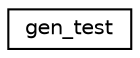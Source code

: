 digraph "Graphical Class Hierarchy"
{
  edge [fontname="Helvetica",fontsize="10",labelfontname="Helvetica",labelfontsize="10"];
  node [fontname="Helvetica",fontsize="10",shape=record];
  rankdir="LR";
  Node0 [label="gen_test",height=0.2,width=0.4,color="black", fillcolor="white", style="filled",URL="$structgen__test.html"];
}
